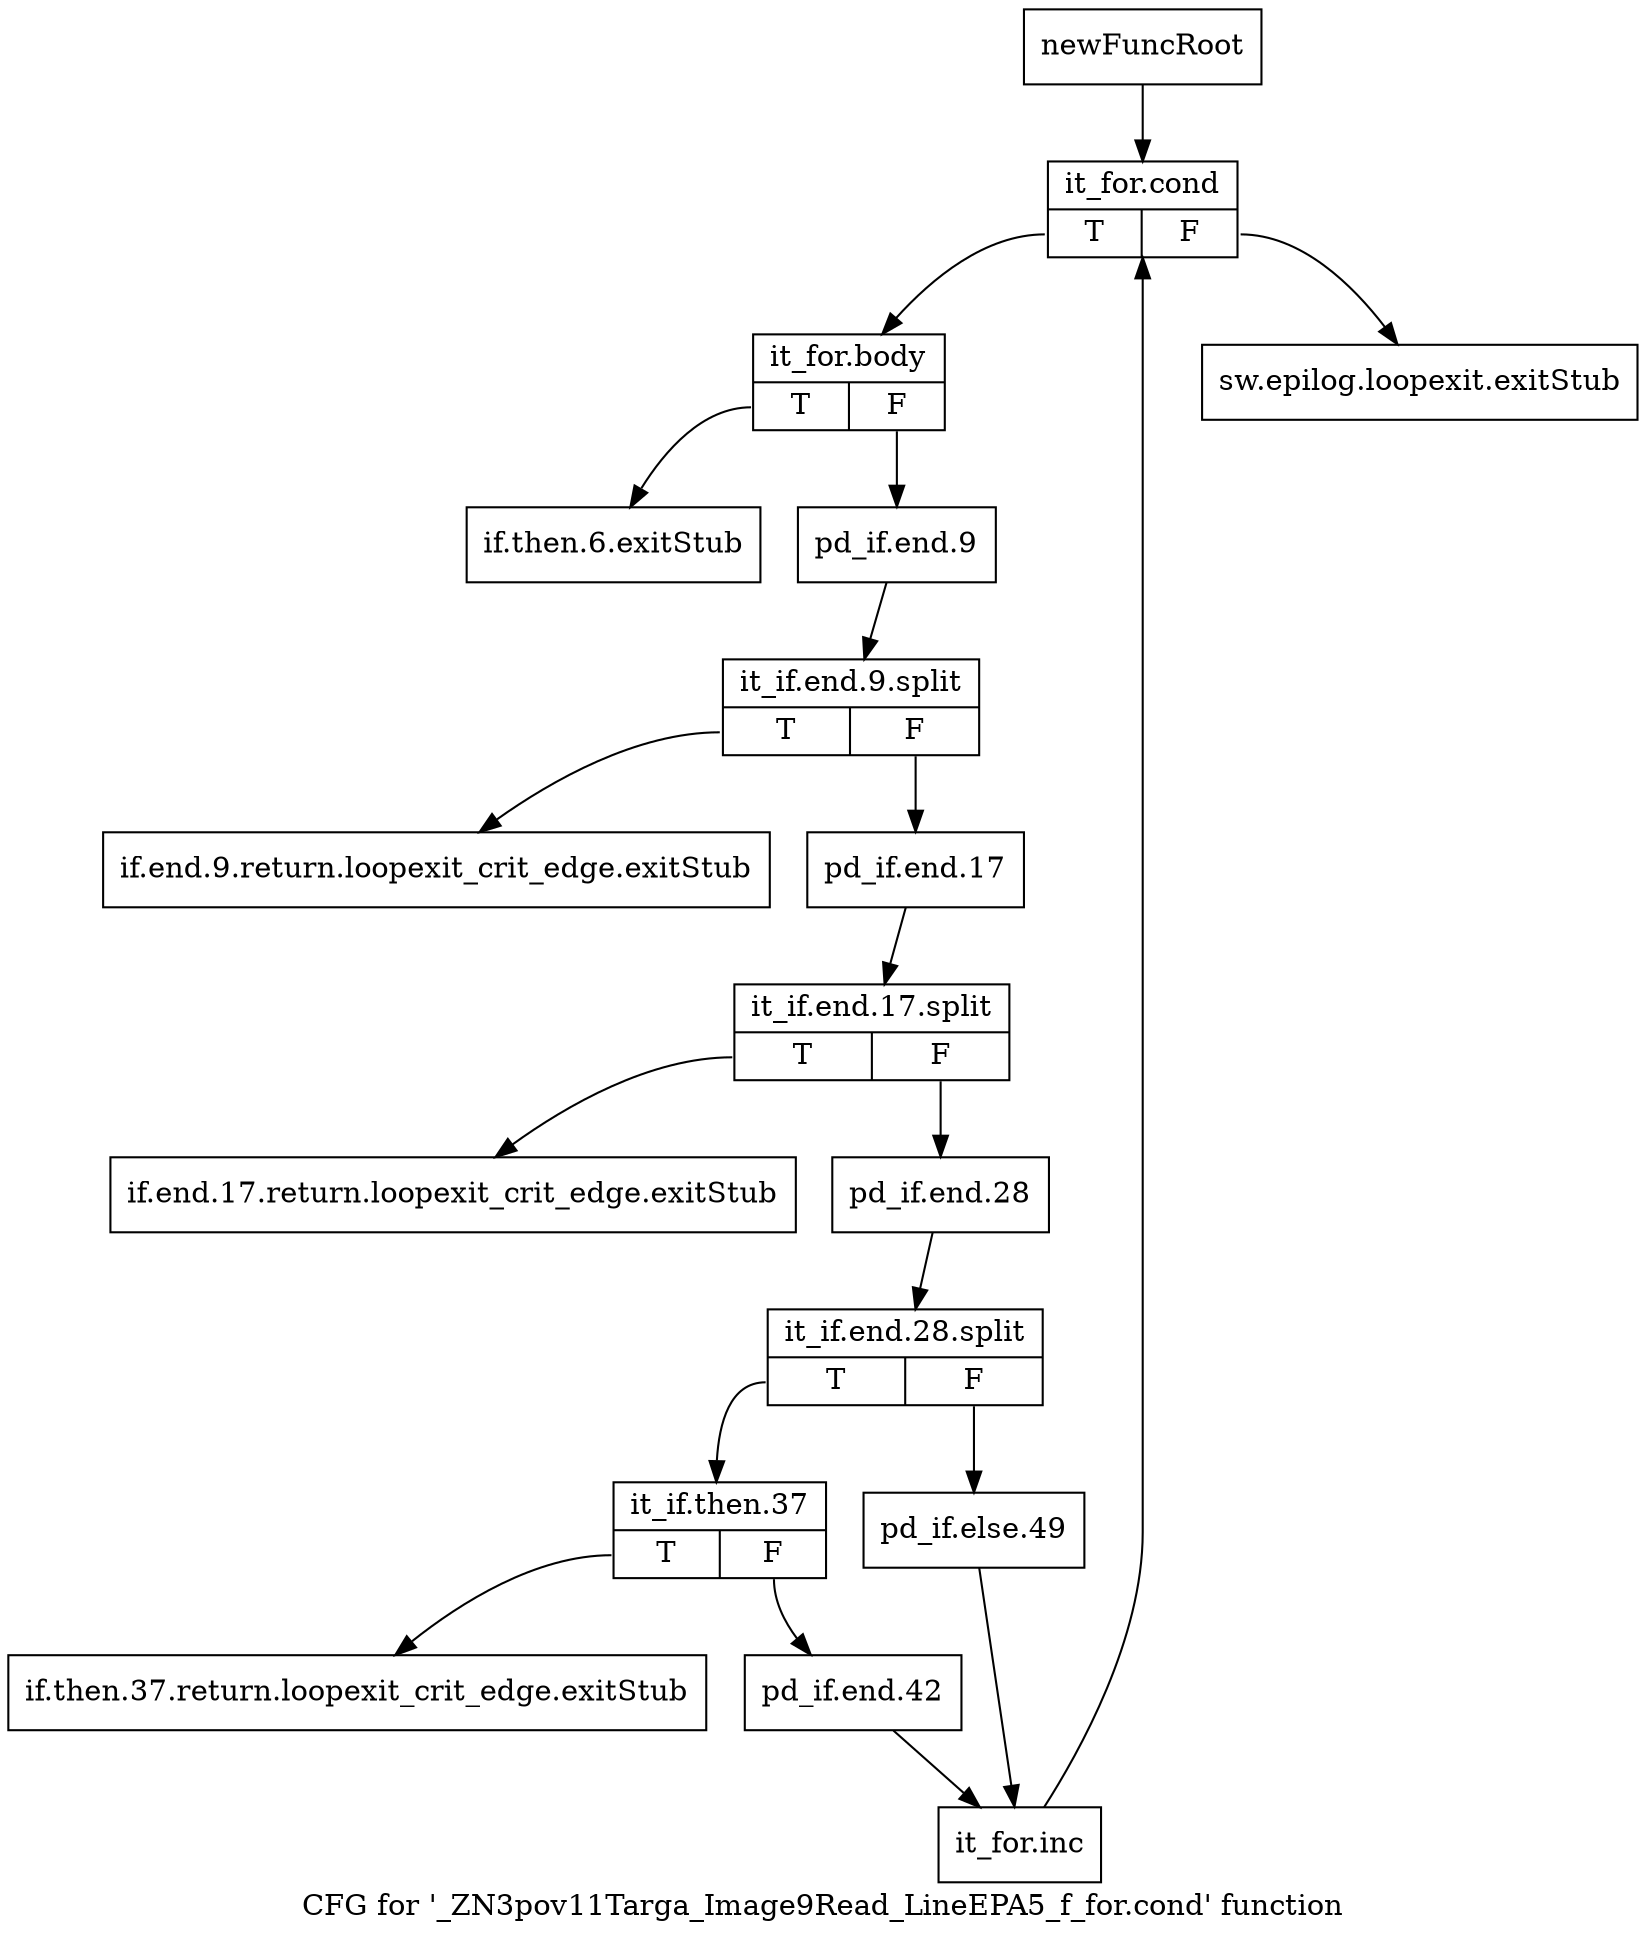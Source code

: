 digraph "CFG for '_ZN3pov11Targa_Image9Read_LineEPA5_f_for.cond' function" {
	label="CFG for '_ZN3pov11Targa_Image9Read_LineEPA5_f_for.cond' function";

	Node0x24c6b10 [shape=record,label="{newFuncRoot}"];
	Node0x24c6b10 -> Node0x24c6cf0;
	Node0x24c6b60 [shape=record,label="{sw.epilog.loopexit.exitStub}"];
	Node0x24c6bb0 [shape=record,label="{if.then.6.exitStub}"];
	Node0x24c6c00 [shape=record,label="{if.end.9.return.loopexit_crit_edge.exitStub}"];
	Node0x24c6c50 [shape=record,label="{if.end.17.return.loopexit_crit_edge.exitStub}"];
	Node0x24c6ca0 [shape=record,label="{if.then.37.return.loopexit_crit_edge.exitStub}"];
	Node0x24c6cf0 [shape=record,label="{it_for.cond|{<s0>T|<s1>F}}"];
	Node0x24c6cf0:s0 -> Node0x24c6d40;
	Node0x24c6cf0:s1 -> Node0x24c6b60;
	Node0x24c6d40 [shape=record,label="{it_for.body|{<s0>T|<s1>F}}"];
	Node0x24c6d40:s0 -> Node0x24c6bb0;
	Node0x24c6d40:s1 -> Node0x24c6d90;
	Node0x24c6d90 [shape=record,label="{pd_if.end.9}"];
	Node0x24c6d90 -> Node0x39d4330;
	Node0x39d4330 [shape=record,label="{it_if.end.9.split|{<s0>T|<s1>F}}"];
	Node0x39d4330:s0 -> Node0x24c6c00;
	Node0x39d4330:s1 -> Node0x24c6de0;
	Node0x24c6de0 [shape=record,label="{pd_if.end.17}"];
	Node0x24c6de0 -> Node0x395d1b0;
	Node0x395d1b0 [shape=record,label="{it_if.end.17.split|{<s0>T|<s1>F}}"];
	Node0x395d1b0:s0 -> Node0x24c6c50;
	Node0x395d1b0:s1 -> Node0x24c6e30;
	Node0x24c6e30 [shape=record,label="{pd_if.end.28}"];
	Node0x24c6e30 -> Node0x36e3a40;
	Node0x36e3a40 [shape=record,label="{it_if.end.28.split|{<s0>T|<s1>F}}"];
	Node0x36e3a40:s0 -> Node0x24c6ed0;
	Node0x36e3a40:s1 -> Node0x24c6e80;
	Node0x24c6e80 [shape=record,label="{pd_if.else.49}"];
	Node0x24c6e80 -> Node0x24c6f70;
	Node0x24c6ed0 [shape=record,label="{it_if.then.37|{<s0>T|<s1>F}}"];
	Node0x24c6ed0:s0 -> Node0x24c6ca0;
	Node0x24c6ed0:s1 -> Node0x24c6f20;
	Node0x24c6f20 [shape=record,label="{pd_if.end.42}"];
	Node0x24c6f20 -> Node0x24c6f70;
	Node0x24c6f70 [shape=record,label="{it_for.inc}"];
	Node0x24c6f70 -> Node0x24c6cf0;
}

